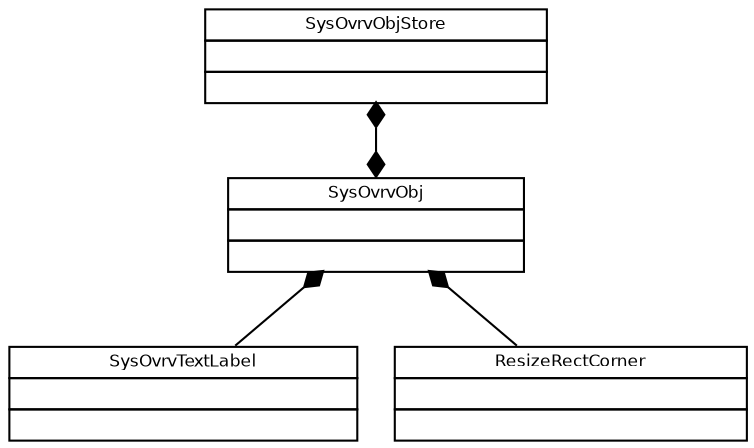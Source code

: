 digraph SysOvrv {
    fontname = "Bitstream Vera Sans"
        fontsize = 8
        rankdir=BT
        overlap=false
        splines=true
        
        node [
            fontname = "Bitstream Vera Sans"
            fontsize = 8
            shape=none
            margin=0
        ]

        edge [
            fontname = "Bitstream Vera Sans"
            fontsize = 8
        ]
        
        SysOvrvObjStore [
                label = <
                <TABLE BORDER="0" CELLBORDER="1" CELLSPACING="0" ALIGN="LEFT" VALIGN="MIDDLE">
                    <TR>
                    <TD ALIGN="TEXT" BALIGN="CENTER" VALIGN="MIDDLE">
                    SysOvrvObjStore
                    </TD>
                    </TR>
                    <TR>
                    <TD ALIGN="TEXT" BALIGN="LEFT" VALIGN="MIDDLE">
                    </TD>
                    </TR>
                    <TR>
                    <TD ALIGN="TEXT" BALIGN="LEFT" VALIGN="MIDDLE">
                    </TD>
                    </TR>
                </TABLE>
                >
            ]
        SysOvrvObj [
                label = <
                <TABLE BORDER="0" CELLBORDER="1" CELLSPACING="0" ALIGN="LEFT" VALIGN="MIDDLE">
                    <TR>
                    <TD ALIGN="TEXT" BALIGN="CENTER" VALIGN="MIDDLE">
                    SysOvrvObj
                    </TD>
                    </TR>
                    <TR>
                    <TD ALIGN="TEXT" BALIGN="LEFT" VALIGN="MIDDLE">
                    </TD>
                    </TR>
                    <TR>
                    <TD ALIGN="TEXT" BALIGN="LEFT" VALIGN="MIDDLE">
                    </TD>
                    </TR>
                </TABLE>
                >
            ]
        SysOvrvTextLabel [
                label = <
                <TABLE BORDER="0" CELLBORDER="1" CELLSPACING="0" ALIGN="LEFT" VALIGN="MIDDLE">
                    <TR>
                    <TD ALIGN="TEXT" BALIGN="CENTER" VALIGN="MIDDLE">
                    SysOvrvTextLabel
                    </TD>
                    </TR>
                    <TR>
                    <TD ALIGN="TEXT" BALIGN="LEFT" VALIGN="MIDDLE">
                    </TD>
                    </TR>
                    <TR>
                    <TD ALIGN="TEXT" BALIGN="LEFT" VALIGN="MIDDLE">
                    </TD>
                    </TR>
                </TABLE>
                >
            ]
        ResizeRectCorner [
                label = <
                <TABLE BORDER="0" CELLBORDER="1" CELLSPACING="0" ALIGN="LEFT" VALIGN="MIDDLE">
                    <TR>
                    <TD ALIGN="TEXT" BALIGN="CENTER" VALIGN="MIDDLE">
                    ResizeRectCorner
                    </TD>
                    </TR>
                    <TR>
                    <TD ALIGN="TEXT" BALIGN="LEFT" VALIGN="MIDDLE">
                    </TD>
                    </TR>
                    <TR>
                    <TD ALIGN="TEXT" BALIGN="LEFT" VALIGN="MIDDLE">
                    </TD>
                    </TR>
                </TABLE>
                >
            ]
            
        SysOvrvObj -> SysOvrvObjStore[ dir=both arrowhead=diamond arrowtail=diamond ]
        SysOvrvTextLabel -> SysOvrvObj[ arrowhead=diamond ]
        ResizeRectCorner -> SysOvrvObj[ arrowhead=diamond ]
    }